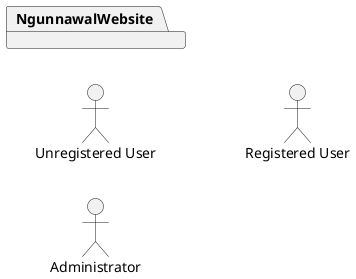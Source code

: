 @startuml NgunnawalWebsite
left to right direction
actor "Unregistered User" as unregistered
actor Administrator as admin
actor "Registered User" as registered

package NgunnawalWebsite {


}
@enduml